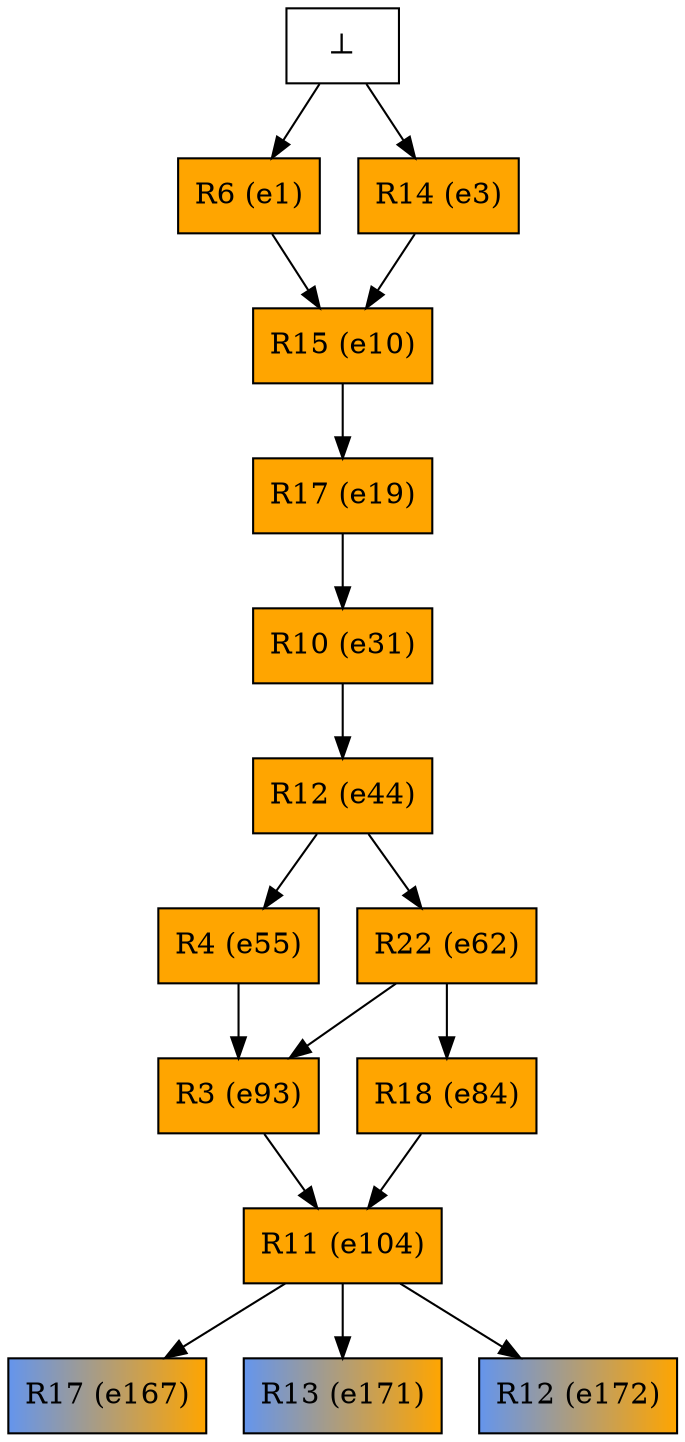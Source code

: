 digraph test {
  e1 -> e10;
  e3 -> e10;
  e10 -> e19;
  e19 -> e31;
  e31 -> e44;
  e44 -> e55;
  e44 -> e62;
  e62 -> e84;
  e55 -> e93;
  e62 -> e93;
  e84 -> e104;
  e93 -> e104;
  e104 -> e167;
  e104 -> e171;
  e104 -> e172;
  e0 -> e1;
  e0 -> e3;
  e1 [color="black" fillcolor="orange:orange" label="R6 (e1)" shape=box style=filled];
  e3 [color="black" fillcolor="orange:orange" label="R14 (e3)" shape=box style=filled];
  e10 [color="black" fillcolor="orange:orange" label="R15 (e10)" shape=box style=filled];
  e19 [color="black" fillcolor="orange:orange" label="R17 (e19)" shape=box style=filled];
  e31 [color="black" fillcolor="orange:orange" label="R10 (e31)" shape=box style=filled];
  e44 [color="black" fillcolor="orange:orange" label="R12 (e44)" shape=box style=filled];
  e55 [color="black" fillcolor="orange:orange" label="R4 (e55)" shape=box style=filled];
  e62 [color="black" fillcolor="orange:orange" label="R22 (e62)" shape=box style=filled];
  e84 [color="black" fillcolor="orange:orange" label="R18 (e84)" shape=box style=filled];
  e93 [color="black" fillcolor="orange:orange" label="R3 (e93)" shape=box style=filled];
  e104 [color="black" fillcolor="orange:orange" label="R11 (e104)" shape=box style=filled];
  e167 [color="black" fillcolor="cornflowerblue:orange" label="R17 (e167)" shape=box style=filled];
  e171 [color="black" fillcolor="cornflowerblue:orange" label="R13 (e171)" shape=box style=filled];
  e172 [color="black" fillcolor="cornflowerblue:orange" label="R12 (e172)" shape=box style=filled];
  e0 [fillcolor="white" label="⊥" shape=box style=filled];
}
